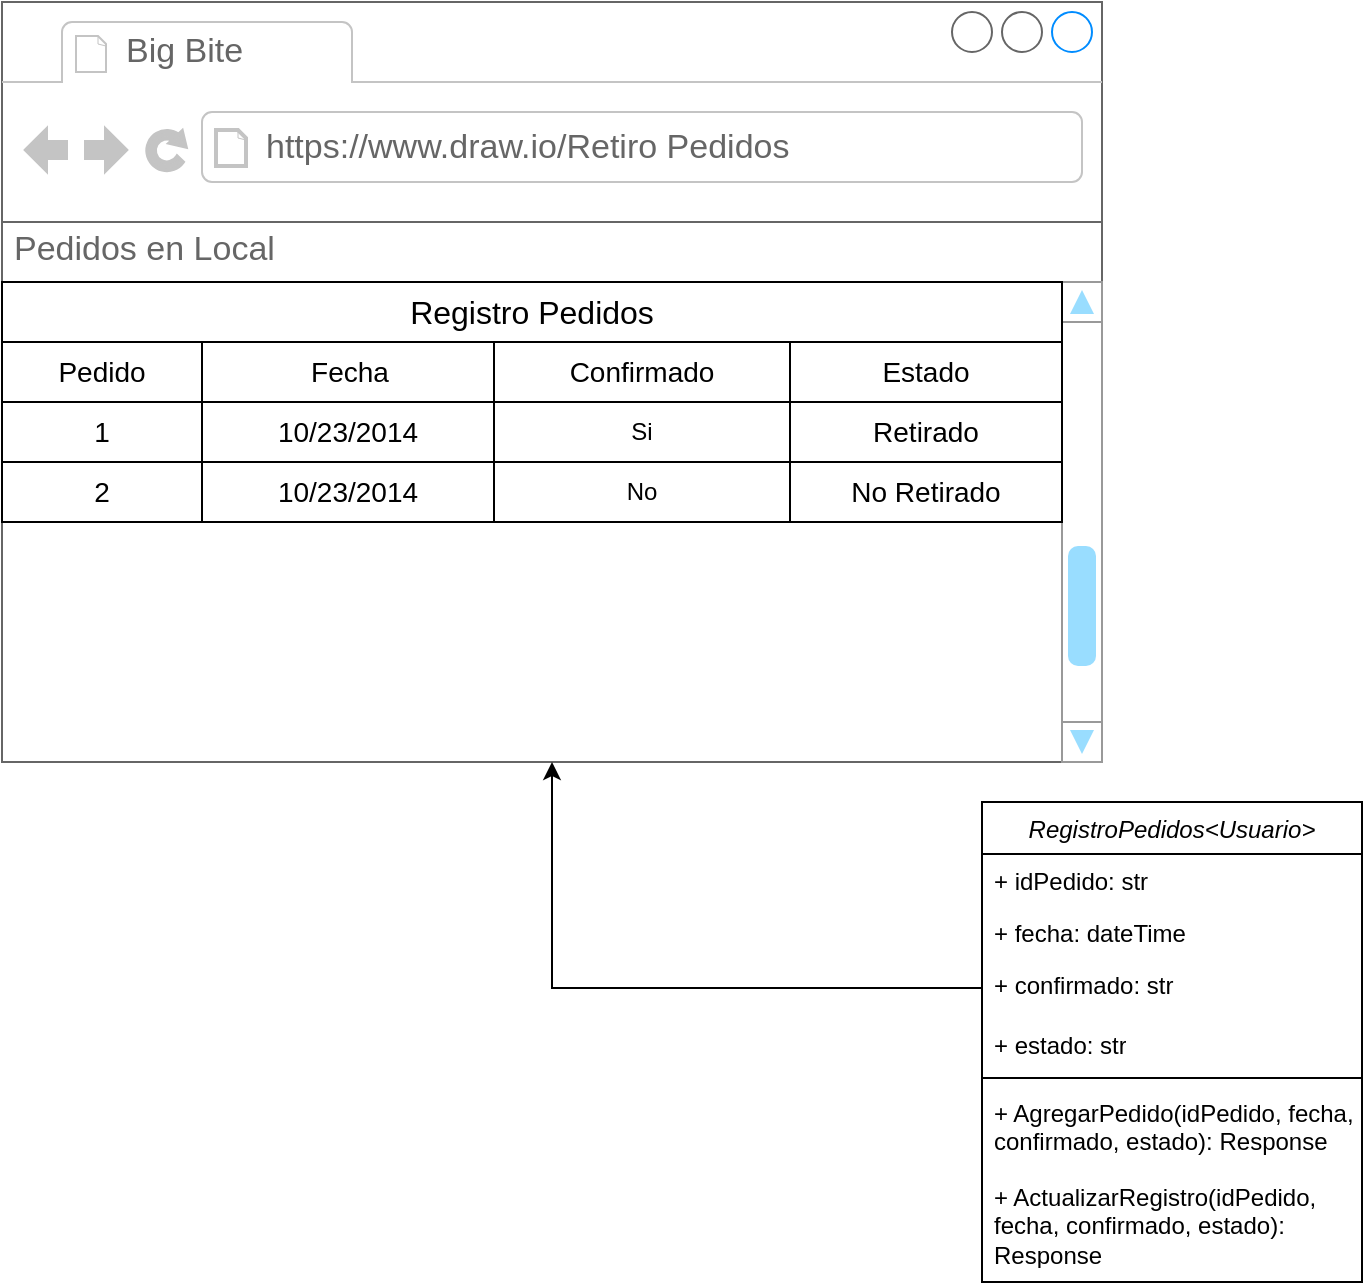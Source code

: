 <mxfile version="28.2.7">
  <diagram id="C5RBs43oDa-KdzZeNtuy" name="Page-1">
    <mxGraphModel dx="1034" dy="698" grid="1" gridSize="10" guides="1" tooltips="1" connect="1" arrows="1" fold="1" page="1" pageScale="1" pageWidth="827" pageHeight="1169" math="0" shadow="0">
      <root>
        <mxCell id="WIyWlLk6GJQsqaUBKTNV-0" />
        <mxCell id="WIyWlLk6GJQsqaUBKTNV-1" parent="WIyWlLk6GJQsqaUBKTNV-0" />
        <mxCell id="1TLW6MpRuJxCBeh3q2ZN-0" value="" style="strokeWidth=1;shadow=0;dashed=0;align=center;html=1;shape=mxgraph.mockup.containers.browserWindow;rSize=0;strokeColor=#666666;strokeColor2=#008cff;strokeColor3=#c4c4c4;mainText=,;recursiveResize=0;container=0;" parent="WIyWlLk6GJQsqaUBKTNV-1" vertex="1">
          <mxGeometry x="110" y="130" width="550" height="380" as="geometry" />
        </mxCell>
        <mxCell id="1TLW6MpRuJxCBeh3q2ZN-1" value="Big Bite" style="strokeWidth=1;shadow=0;dashed=0;align=center;html=1;shape=mxgraph.mockup.containers.anchor;fontSize=17;fontColor=#666666;align=left;whiteSpace=wrap;" parent="WIyWlLk6GJQsqaUBKTNV-1" vertex="1">
          <mxGeometry x="170" y="142" width="110" height="26" as="geometry" />
        </mxCell>
        <mxCell id="1TLW6MpRuJxCBeh3q2ZN-2" value="https://www.draw.io/Retiro Pedidos" style="strokeWidth=1;shadow=0;dashed=0;align=center;html=1;shape=mxgraph.mockup.containers.anchor;rSize=0;fontSize=17;fontColor=#666666;align=left;" parent="WIyWlLk6GJQsqaUBKTNV-1" vertex="1">
          <mxGeometry x="240" y="190" width="250" height="26" as="geometry" />
        </mxCell>
        <mxCell id="1TLW6MpRuJxCBeh3q2ZN-3" value="Pedidos en Local" style="strokeWidth=1;shadow=0;dashed=0;align=center;html=1;shape=mxgraph.mockup.text.textBox;fontColor=#666666;align=left;fontSize=17;spacingLeft=4;spacingTop=-3;whiteSpace=wrap;strokeColor=#666666;mainText=" parent="WIyWlLk6GJQsqaUBKTNV-1" vertex="1">
          <mxGeometry x="110" y="240" width="550" height="30" as="geometry" />
        </mxCell>
        <mxCell id="1TLW6MpRuJxCBeh3q2ZN-17" value="" style="verticalLabelPosition=bottom;shadow=0;dashed=0;align=center;html=1;verticalAlign=top;strokeWidth=1;shape=mxgraph.mockup.navigation.scrollBar;strokeColor=#999999;barPos=20;fillColor2=#99ddff;strokeColor2=none;direction=north;" parent="WIyWlLk6GJQsqaUBKTNV-1" vertex="1">
          <mxGeometry x="640" y="270" width="20" height="240" as="geometry" />
        </mxCell>
        <mxCell id="1TLW6MpRuJxCBeh3q2ZN-34" value="&lt;font style=&quot;font-size: 16px;&quot;&gt;Registro Pedidos&lt;/font&gt;" style="rounded=0;whiteSpace=wrap;html=1;" parent="WIyWlLk6GJQsqaUBKTNV-1" vertex="1">
          <mxGeometry x="110" y="270" width="530" height="30" as="geometry" />
        </mxCell>
        <mxCell id="1TLW6MpRuJxCBeh3q2ZN-35" value="&lt;font style=&quot;font-size: 14px;&quot;&gt;Pedido&lt;/font&gt;" style="rounded=0;whiteSpace=wrap;html=1;" parent="WIyWlLk6GJQsqaUBKTNV-1" vertex="1">
          <mxGeometry x="110" y="300" width="100" height="30" as="geometry" />
        </mxCell>
        <mxCell id="1TLW6MpRuJxCBeh3q2ZN-36" value="&lt;font style=&quot;font-size: 14px;&quot;&gt;1&lt;/font&gt;" style="rounded=0;whiteSpace=wrap;html=1;" parent="WIyWlLk6GJQsqaUBKTNV-1" vertex="1">
          <mxGeometry x="110" y="330" width="100" height="30" as="geometry" />
        </mxCell>
        <mxCell id="1TLW6MpRuJxCBeh3q2ZN-39" value="&lt;font style=&quot;font-size: 14px;&quot;&gt;Estado&lt;/font&gt;" style="rounded=0;whiteSpace=wrap;html=1;" parent="WIyWlLk6GJQsqaUBKTNV-1" vertex="1">
          <mxGeometry x="504" y="300" width="136" height="30" as="geometry" />
        </mxCell>
        <mxCell id="1TLW6MpRuJxCBeh3q2ZN-43" value="&lt;font style=&quot;font-size: 14px;&quot;&gt;Fecha&lt;/font&gt;" style="rounded=0;whiteSpace=wrap;html=1;" parent="WIyWlLk6GJQsqaUBKTNV-1" vertex="1">
          <mxGeometry x="210" y="300" width="148" height="30" as="geometry" />
        </mxCell>
        <mxCell id="1TLW6MpRuJxCBeh3q2ZN-44" value="&lt;font style=&quot;font-size: 14px;&quot;&gt;Confirmado&lt;/font&gt;" style="rounded=0;whiteSpace=wrap;html=1;" parent="WIyWlLk6GJQsqaUBKTNV-1" vertex="1">
          <mxGeometry x="356" y="300" width="148" height="30" as="geometry" />
        </mxCell>
        <mxCell id="1TLW6MpRuJxCBeh3q2ZN-47" value="Si" style="rounded=0;whiteSpace=wrap;html=1;" parent="WIyWlLk6GJQsqaUBKTNV-1" vertex="1">
          <mxGeometry x="356" y="330" width="148" height="30" as="geometry" />
        </mxCell>
        <mxCell id="1TLW6MpRuJxCBeh3q2ZN-48" value="&lt;font style=&quot;font-size: 14px;&quot;&gt;Retirado&lt;/font&gt;" style="rounded=0;whiteSpace=wrap;html=1;" parent="WIyWlLk6GJQsqaUBKTNV-1" vertex="1">
          <mxGeometry x="504" y="330" width="136" height="30" as="geometry" />
        </mxCell>
        <mxCell id="1TLW6MpRuJxCBeh3q2ZN-49" value="&lt;font style=&quot;font-size: 14px;&quot;&gt;10/23/2014&lt;/font&gt;" style="rounded=0;whiteSpace=wrap;html=1;" parent="WIyWlLk6GJQsqaUBKTNV-1" vertex="1">
          <mxGeometry x="210" y="330" width="146" height="30" as="geometry" />
        </mxCell>
        <mxCell id="1TLW6MpRuJxCBeh3q2ZN-50" value="&lt;span style=&quot;font-size: 14px;&quot;&gt;10/23/2014&lt;/span&gt;" style="rounded=0;whiteSpace=wrap;html=1;" parent="WIyWlLk6GJQsqaUBKTNV-1" vertex="1">
          <mxGeometry x="210" y="360" width="146" height="30" as="geometry" />
        </mxCell>
        <mxCell id="1TLW6MpRuJxCBeh3q2ZN-51" value="No" style="rounded=0;whiteSpace=wrap;html=1;" parent="WIyWlLk6GJQsqaUBKTNV-1" vertex="1">
          <mxGeometry x="356" y="360" width="148" height="30" as="geometry" />
        </mxCell>
        <mxCell id="1TLW6MpRuJxCBeh3q2ZN-52" value="&lt;font style=&quot;font-size: 14px;&quot;&gt;No Retirado&lt;/font&gt;" style="rounded=0;whiteSpace=wrap;html=1;" parent="WIyWlLk6GJQsqaUBKTNV-1" vertex="1">
          <mxGeometry x="504" y="360" width="136" height="30" as="geometry" />
        </mxCell>
        <mxCell id="1TLW6MpRuJxCBeh3q2ZN-53" value="&lt;font style=&quot;font-size: 14px;&quot;&gt;2&lt;/font&gt;" style="rounded=0;whiteSpace=wrap;html=1;" parent="WIyWlLk6GJQsqaUBKTNV-1" vertex="1">
          <mxGeometry x="110" y="360" width="100" height="30" as="geometry" />
        </mxCell>
        <mxCell id="qavDQlTHO5cRoV_7RXqJ-8" value="" style="rounded=0;whiteSpace=wrap;html=1;" vertex="1" parent="WIyWlLk6GJQsqaUBKTNV-1">
          <mxGeometry x="600" y="540" width="190" height="230" as="geometry" />
        </mxCell>
        <mxCell id="qavDQlTHO5cRoV_7RXqJ-0" value="RegistroPedidos&lt;Usuario&gt;" style="swimlane;fontStyle=2;align=center;verticalAlign=top;childLayout=stackLayout;horizontal=1;startSize=26;horizontalStack=0;resizeParent=1;resizeLast=0;collapsible=1;marginBottom=0;rounded=0;shadow=0;strokeWidth=1;" vertex="1" parent="WIyWlLk6GJQsqaUBKTNV-1">
          <mxGeometry x="600" y="530" width="190" height="240" as="geometry">
            <mxRectangle x="230" y="140" width="160" height="26" as="alternateBounds" />
          </mxGeometry>
        </mxCell>
        <mxCell id="qavDQlTHO5cRoV_7RXqJ-1" value="+ idPedido: str" style="text;strokeColor=none;fillColor=none;align=left;verticalAlign=top;spacingLeft=4;spacingRight=4;overflow=hidden;rotatable=0;points=[[0,0.5],[1,0.5]];portConstraint=eastwest;whiteSpace=wrap;html=1;" vertex="1" parent="qavDQlTHO5cRoV_7RXqJ-0">
          <mxGeometry y="26" width="190" height="26" as="geometry" />
        </mxCell>
        <mxCell id="qavDQlTHO5cRoV_7RXqJ-2" value="+ fecha: dateTime" style="text;strokeColor=none;fillColor=none;align=left;verticalAlign=top;spacingLeft=4;spacingRight=4;overflow=hidden;rotatable=0;points=[[0,0.5],[1,0.5]];portConstraint=eastwest;whiteSpace=wrap;html=1;" vertex="1" parent="qavDQlTHO5cRoV_7RXqJ-0">
          <mxGeometry y="52" width="190" height="26" as="geometry" />
        </mxCell>
        <mxCell id="qavDQlTHO5cRoV_7RXqJ-3" value="+ confirmado: str" style="text;strokeColor=none;fillColor=none;align=left;verticalAlign=top;spacingLeft=4;spacingRight=4;overflow=hidden;rotatable=0;points=[[0,0.5],[1,0.5]];portConstraint=eastwest;whiteSpace=wrap;html=1;" vertex="1" parent="qavDQlTHO5cRoV_7RXqJ-0">
          <mxGeometry y="78" width="190" height="30" as="geometry" />
        </mxCell>
        <mxCell id="qavDQlTHO5cRoV_7RXqJ-4" value="+ estado: str" style="text;strokeColor=none;fillColor=none;align=left;verticalAlign=top;spacingLeft=4;spacingRight=4;overflow=hidden;rotatable=0;points=[[0,0.5],[1,0.5]];portConstraint=eastwest;whiteSpace=wrap;html=1;" vertex="1" parent="qavDQlTHO5cRoV_7RXqJ-0">
          <mxGeometry y="108" width="190" height="26" as="geometry" />
        </mxCell>
        <mxCell id="qavDQlTHO5cRoV_7RXqJ-5" value="" style="line;html=1;strokeWidth=1;align=left;verticalAlign=middle;spacingTop=-1;spacingLeft=3;spacingRight=3;rotatable=0;labelPosition=right;points=[];portConstraint=eastwest;" vertex="1" parent="qavDQlTHO5cRoV_7RXqJ-0">
          <mxGeometry y="134" width="190" height="8" as="geometry" />
        </mxCell>
        <mxCell id="qavDQlTHO5cRoV_7RXqJ-6" value="+ AgregarPedido(idPedido, fecha, confirmado, estado): Response" style="text;strokeColor=none;fillColor=none;align=left;verticalAlign=top;spacingLeft=4;spacingRight=4;overflow=hidden;rotatable=0;points=[[0,0.5],[1,0.5]];portConstraint=eastwest;whiteSpace=wrap;html=1;" vertex="1" parent="qavDQlTHO5cRoV_7RXqJ-0">
          <mxGeometry y="142" width="190" height="42" as="geometry" />
        </mxCell>
        <mxCell id="qavDQlTHO5cRoV_7RXqJ-7" value="+ ActualizarRegistro(idPedido, fecha, confirmado, estado): Response" style="text;strokeColor=none;fillColor=none;align=left;verticalAlign=top;spacingLeft=4;spacingRight=4;overflow=hidden;rotatable=0;points=[[0,0.5],[1,0.5]];portConstraint=eastwest;whiteSpace=wrap;html=1;" vertex="1" parent="qavDQlTHO5cRoV_7RXqJ-0">
          <mxGeometry y="184" width="190" height="46" as="geometry" />
        </mxCell>
        <mxCell id="qavDQlTHO5cRoV_7RXqJ-9" value="" style="endArrow=classic;html=1;rounded=0;exitX=0;exitY=0.5;exitDx=0;exitDy=0;" edge="1" parent="WIyWlLk6GJQsqaUBKTNV-1" source="qavDQlTHO5cRoV_7RXqJ-3" target="1TLW6MpRuJxCBeh3q2ZN-0">
          <mxGeometry width="50" height="50" relative="1" as="geometry">
            <mxPoint x="410" y="460" as="sourcePoint" />
            <mxPoint x="460" y="410" as="targetPoint" />
            <Array as="points">
              <mxPoint x="385" y="623" />
            </Array>
          </mxGeometry>
        </mxCell>
      </root>
    </mxGraphModel>
  </diagram>
</mxfile>
